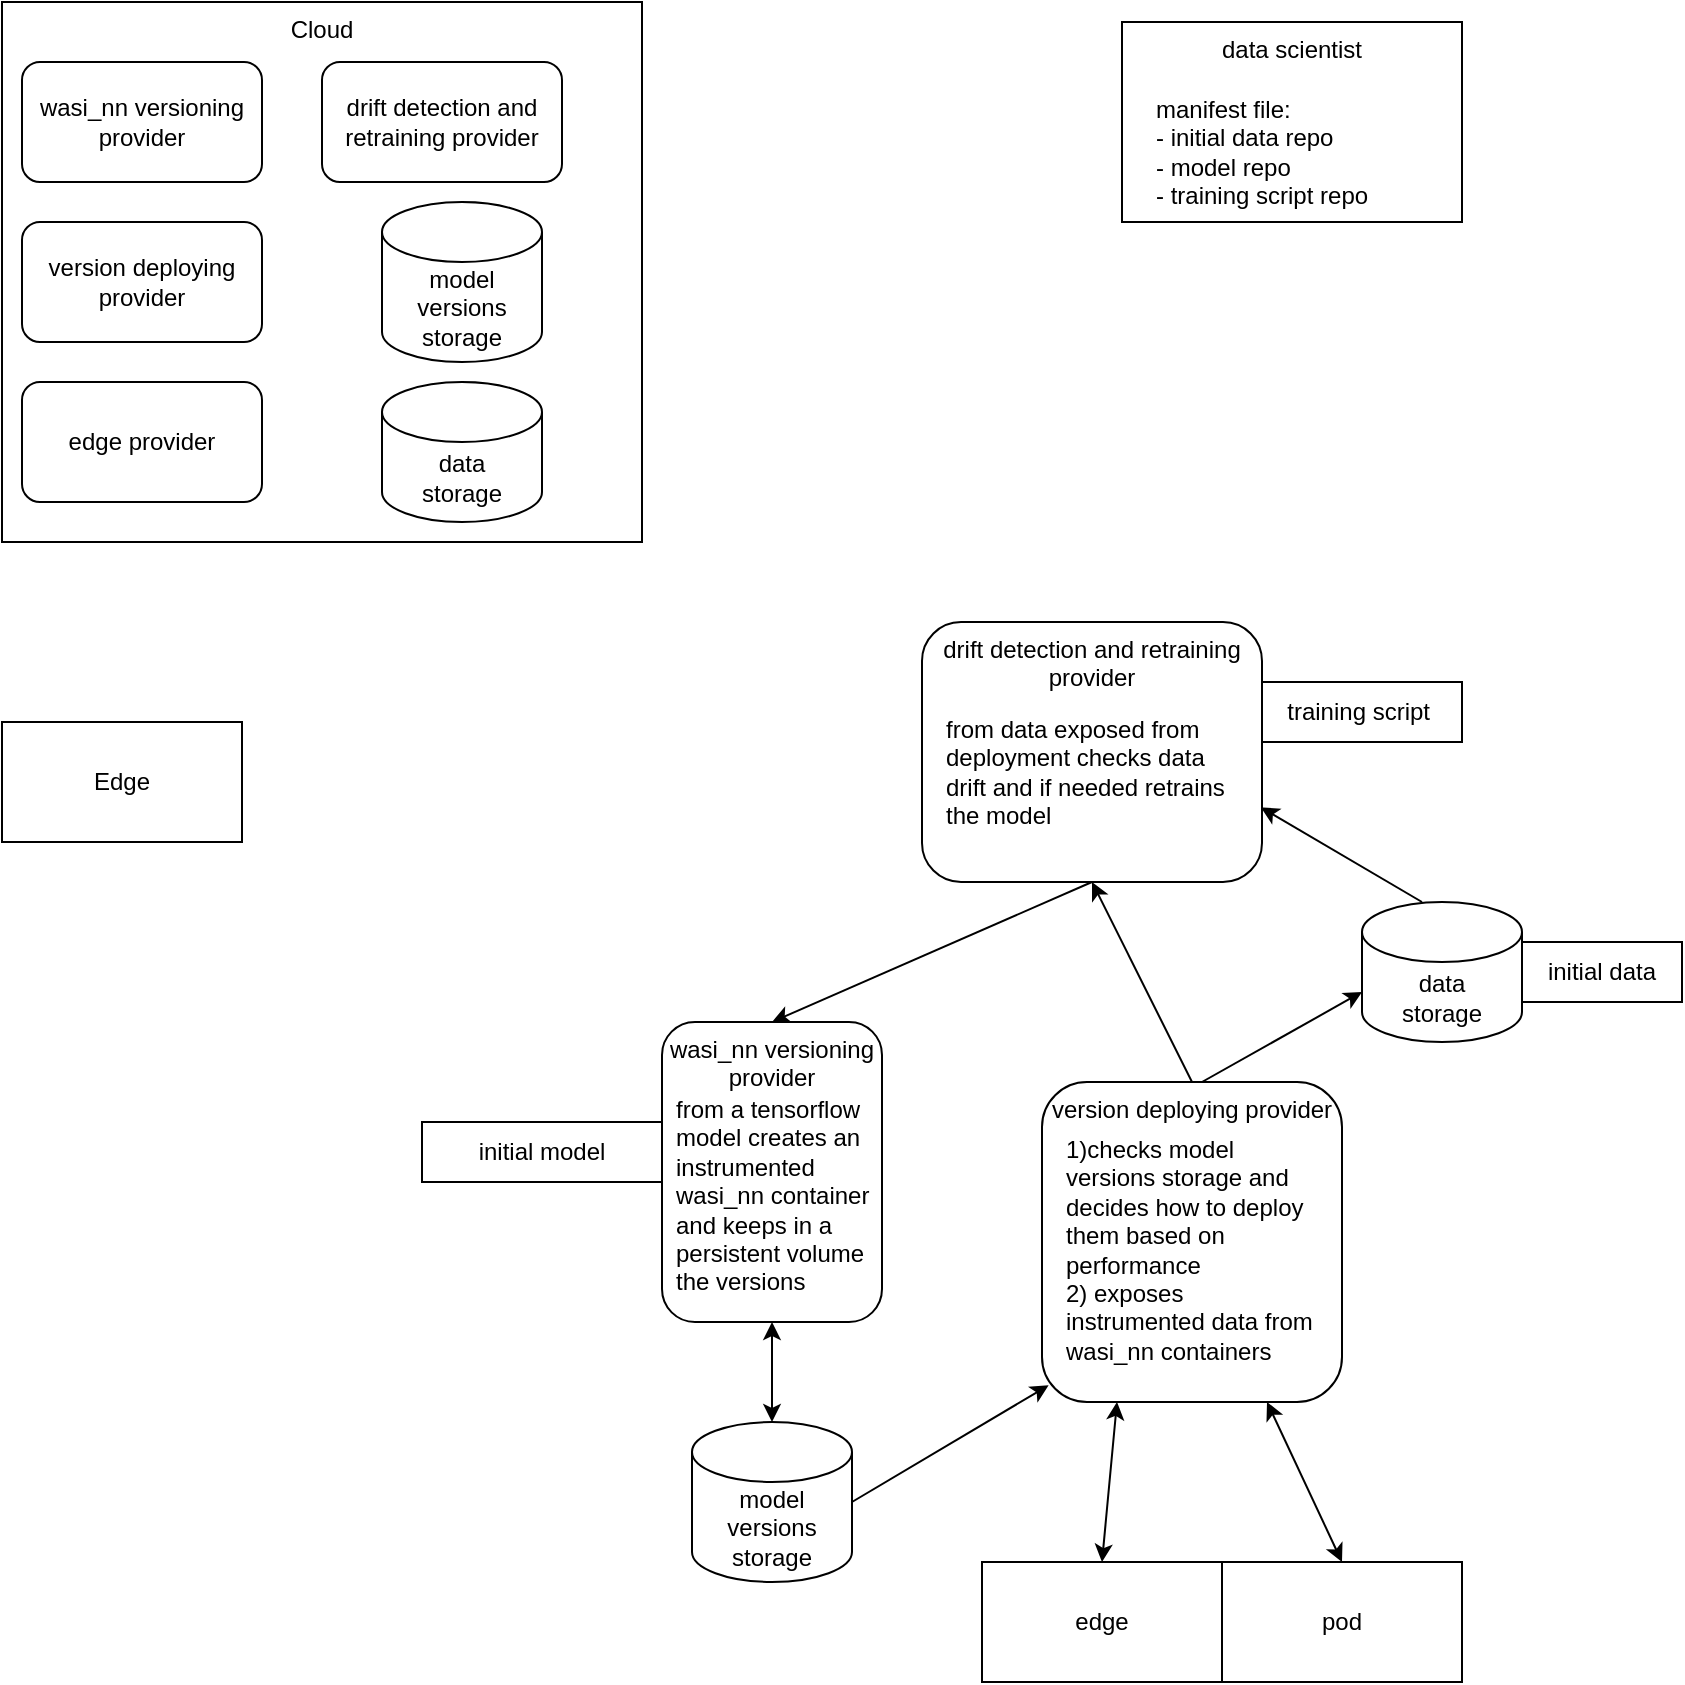 <mxfile version="24.6.3" type="github">
  <diagram name="Pagina-1" id="XoBFGh6OX1IV-2UFjDrJ">
    <mxGraphModel dx="956" dy="518" grid="1" gridSize="10" guides="1" tooltips="1" connect="1" arrows="1" fold="1" page="1" pageScale="1" pageWidth="827" pageHeight="1169" math="0" shadow="0">
      <root>
        <mxCell id="0" />
        <mxCell id="1" parent="0" />
        <mxCell id="06Wwgs4prVSjVDr-wI6p-1" value="Cloud" style="rounded=0;whiteSpace=wrap;html=1;verticalAlign=top;" vertex="1" parent="1">
          <mxGeometry x="40" y="30" width="320" height="270" as="geometry" />
        </mxCell>
        <mxCell id="06Wwgs4prVSjVDr-wI6p-2" value="data scientist" style="rounded=0;whiteSpace=wrap;html=1;verticalAlign=top;" vertex="1" parent="1">
          <mxGeometry x="600" y="40" width="170" height="100" as="geometry" />
        </mxCell>
        <mxCell id="06Wwgs4prVSjVDr-wI6p-3" value="&lt;div&gt;manifest file:&lt;/div&gt;- initial data repo&lt;div&gt;- model repo&lt;/div&gt;&lt;div&gt;- training script repo&lt;/div&gt;" style="text;html=1;align=left;verticalAlign=top;whiteSpace=wrap;rounded=0;" vertex="1" parent="1">
          <mxGeometry x="615" y="70" width="145" height="70" as="geometry" />
        </mxCell>
        <mxCell id="06Wwgs4prVSjVDr-wI6p-9" value="wasi_nn versioning provider" style="rounded=1;whiteSpace=wrap;html=1;" vertex="1" parent="1">
          <mxGeometry x="50" y="60" width="120" height="60" as="geometry" />
        </mxCell>
        <mxCell id="06Wwgs4prVSjVDr-wI6p-17" value="wasi_nn versioning provider" style="rounded=1;whiteSpace=wrap;html=1;verticalAlign=top;" vertex="1" parent="1">
          <mxGeometry x="370" y="540" width="110" height="150" as="geometry" />
        </mxCell>
        <mxCell id="06Wwgs4prVSjVDr-wI6p-18" value="from a tensorflow model creates an instrumented wasi_nn container and keeps in a persistent volume the versions" style="text;html=1;align=left;verticalAlign=top;whiteSpace=wrap;rounded=0;" vertex="1" parent="1">
          <mxGeometry x="375" y="570" width="100" height="120" as="geometry" />
        </mxCell>
        <mxCell id="06Wwgs4prVSjVDr-wI6p-19" value="version deploying provider" style="rounded=1;whiteSpace=wrap;html=1;" vertex="1" parent="1">
          <mxGeometry x="50" y="140" width="120" height="60" as="geometry" />
        </mxCell>
        <mxCell id="06Wwgs4prVSjVDr-wI6p-20" value="drift detection and retraining provider" style="rounded=1;whiteSpace=wrap;html=1;" vertex="1" parent="1">
          <mxGeometry x="200" y="60" width="120" height="60" as="geometry" />
        </mxCell>
        <mxCell id="06Wwgs4prVSjVDr-wI6p-21" value="model versions storage" style="shape=cylinder3;whiteSpace=wrap;html=1;boundedLbl=1;backgroundOutline=1;size=15;" vertex="1" parent="1">
          <mxGeometry x="230" y="130" width="80" height="80" as="geometry" />
        </mxCell>
        <mxCell id="06Wwgs4prVSjVDr-wI6p-23" value="edge provider" style="rounded=1;whiteSpace=wrap;html=1;" vertex="1" parent="1">
          <mxGeometry x="50" y="220" width="120" height="60" as="geometry" />
        </mxCell>
        <mxCell id="06Wwgs4prVSjVDr-wI6p-25" value="Edge" style="rounded=0;whiteSpace=wrap;html=1;" vertex="1" parent="1">
          <mxGeometry x="40" y="390" width="120" height="60" as="geometry" />
        </mxCell>
        <mxCell id="06Wwgs4prVSjVDr-wI6p-26" value="data&lt;div&gt;storage&lt;/div&gt;" style="shape=cylinder3;whiteSpace=wrap;html=1;boundedLbl=1;backgroundOutline=1;size=15;" vertex="1" parent="1">
          <mxGeometry x="230" y="220" width="80" height="70" as="geometry" />
        </mxCell>
        <mxCell id="06Wwgs4prVSjVDr-wI6p-27" value="model versions storage" style="shape=cylinder3;whiteSpace=wrap;html=1;boundedLbl=1;backgroundOutline=1;size=15;" vertex="1" parent="1">
          <mxGeometry x="385" y="740" width="80" height="80" as="geometry" />
        </mxCell>
        <mxCell id="06Wwgs4prVSjVDr-wI6p-29" value="" style="endArrow=classic;startArrow=classic;html=1;rounded=0;entryX=0.5;entryY=1;entryDx=0;entryDy=0;" edge="1" parent="1" source="06Wwgs4prVSjVDr-wI6p-27" target="06Wwgs4prVSjVDr-wI6p-18">
          <mxGeometry width="50" height="50" relative="1" as="geometry">
            <mxPoint x="420" y="760" as="sourcePoint" />
            <mxPoint x="470" y="710" as="targetPoint" />
          </mxGeometry>
        </mxCell>
        <mxCell id="06Wwgs4prVSjVDr-wI6p-30" value="drift detection and retraining provider" style="rounded=1;whiteSpace=wrap;html=1;verticalAlign=top;" vertex="1" parent="1">
          <mxGeometry x="500" y="340" width="170" height="130" as="geometry" />
        </mxCell>
        <mxCell id="06Wwgs4prVSjVDr-wI6p-31" value="version deploying provider" style="rounded=1;whiteSpace=wrap;html=1;verticalAlign=top;" vertex="1" parent="1">
          <mxGeometry x="560" y="570" width="150" height="160" as="geometry" />
        </mxCell>
        <mxCell id="06Wwgs4prVSjVDr-wI6p-32" value="" style="endArrow=classic;html=1;rounded=0;entryX=0.5;entryY=1;entryDx=0;entryDy=0;exitX=0.5;exitY=0;exitDx=0;exitDy=0;" edge="1" parent="1" source="06Wwgs4prVSjVDr-wI6p-31" target="06Wwgs4prVSjVDr-wI6p-30">
          <mxGeometry width="50" height="50" relative="1" as="geometry">
            <mxPoint x="710" y="620" as="sourcePoint" />
            <mxPoint x="760" y="570" as="targetPoint" />
          </mxGeometry>
        </mxCell>
        <mxCell id="06Wwgs4prVSjVDr-wI6p-33" value="" style="endArrow=classic;html=1;rounded=0;exitX=0.5;exitY=1;exitDx=0;exitDy=0;entryX=0.5;entryY=0;entryDx=0;entryDy=0;" edge="1" parent="1" source="06Wwgs4prVSjVDr-wI6p-30" target="06Wwgs4prVSjVDr-wI6p-17">
          <mxGeometry width="50" height="50" relative="1" as="geometry">
            <mxPoint x="530" y="610" as="sourcePoint" />
            <mxPoint x="580" y="560" as="targetPoint" />
          </mxGeometry>
        </mxCell>
        <mxCell id="06Wwgs4prVSjVDr-wI6p-38" value="" style="endArrow=classic;html=1;rounded=0;exitX=1;exitY=0.5;exitDx=0;exitDy=0;exitPerimeter=0;entryX=0.022;entryY=0.948;entryDx=0;entryDy=0;entryPerimeter=0;" edge="1" parent="1" source="06Wwgs4prVSjVDr-wI6p-27" target="06Wwgs4prVSjVDr-wI6p-31">
          <mxGeometry width="50" height="50" relative="1" as="geometry">
            <mxPoint x="490" y="780" as="sourcePoint" />
            <mxPoint x="570" y="800" as="targetPoint" />
          </mxGeometry>
        </mxCell>
        <mxCell id="06Wwgs4prVSjVDr-wI6p-39" value="" style="endArrow=classic;startArrow=classic;html=1;rounded=0;entryX=0.25;entryY=1;entryDx=0;entryDy=0;" edge="1" parent="1" target="06Wwgs4prVSjVDr-wI6p-31">
          <mxGeometry width="50" height="50" relative="1" as="geometry">
            <mxPoint x="590" y="810" as="sourcePoint" />
            <mxPoint x="640" y="760" as="targetPoint" />
          </mxGeometry>
        </mxCell>
        <mxCell id="06Wwgs4prVSjVDr-wI6p-40" value="" style="endArrow=classic;startArrow=classic;html=1;rounded=0;exitX=0.75;exitY=1;exitDx=0;exitDy=0;" edge="1" parent="1" source="06Wwgs4prVSjVDr-wI6p-31">
          <mxGeometry width="50" height="50" relative="1" as="geometry">
            <mxPoint x="670" y="820" as="sourcePoint" />
            <mxPoint x="710" y="810" as="targetPoint" />
          </mxGeometry>
        </mxCell>
        <mxCell id="06Wwgs4prVSjVDr-wI6p-42" value="edge" style="rounded=0;whiteSpace=wrap;html=1;" vertex="1" parent="1">
          <mxGeometry x="530" y="810" width="120" height="60" as="geometry" />
        </mxCell>
        <mxCell id="06Wwgs4prVSjVDr-wI6p-43" value="pod" style="rounded=0;whiteSpace=wrap;html=1;" vertex="1" parent="1">
          <mxGeometry x="650" y="810" width="120" height="60" as="geometry" />
        </mxCell>
        <mxCell id="06Wwgs4prVSjVDr-wI6p-44" value="1)checks model versions storage and decides how to deploy them based on performance&lt;div&gt;2) exposes instrumented data from wasi_nn containers&lt;/div&gt;" style="text;html=1;align=left;verticalAlign=top;whiteSpace=wrap;rounded=0;" vertex="1" parent="1">
          <mxGeometry x="570" y="590" width="130" height="130" as="geometry" />
        </mxCell>
        <mxCell id="06Wwgs4prVSjVDr-wI6p-45" value="from data exposed from deployment checks data drift and if needed retrains the model" style="text;html=1;align=left;verticalAlign=top;whiteSpace=wrap;rounded=0;" vertex="1" parent="1">
          <mxGeometry x="510" y="380" width="150" height="80" as="geometry" />
        </mxCell>
        <mxCell id="06Wwgs4prVSjVDr-wI6p-46" value="data&lt;div&gt;storage&lt;/div&gt;" style="shape=cylinder3;whiteSpace=wrap;html=1;boundedLbl=1;backgroundOutline=1;size=15;" vertex="1" parent="1">
          <mxGeometry x="720" y="480" width="80" height="70" as="geometry" />
        </mxCell>
        <mxCell id="06Wwgs4prVSjVDr-wI6p-50" value="" style="endArrow=classic;html=1;rounded=0;entryX=0;entryY=0;entryDx=0;entryDy=45;entryPerimeter=0;" edge="1" parent="1" target="06Wwgs4prVSjVDr-wI6p-46">
          <mxGeometry width="50" height="50" relative="1" as="geometry">
            <mxPoint x="640" y="570" as="sourcePoint" />
            <mxPoint x="690" y="520" as="targetPoint" />
          </mxGeometry>
        </mxCell>
        <mxCell id="06Wwgs4prVSjVDr-wI6p-51" value="" style="endArrow=classic;html=1;rounded=0;entryX=0.997;entryY=0.713;entryDx=0;entryDy=0;entryPerimeter=0;" edge="1" parent="1" target="06Wwgs4prVSjVDr-wI6p-30">
          <mxGeometry width="50" height="50" relative="1" as="geometry">
            <mxPoint x="750" y="480" as="sourcePoint" />
            <mxPoint x="800" y="430" as="targetPoint" />
          </mxGeometry>
        </mxCell>
        <mxCell id="06Wwgs4prVSjVDr-wI6p-52" value="training script&amp;nbsp;" style="rounded=0;whiteSpace=wrap;html=1;" vertex="1" parent="1">
          <mxGeometry x="670" y="370" width="100" height="30" as="geometry" />
        </mxCell>
        <mxCell id="06Wwgs4prVSjVDr-wI6p-53" value="initial model" style="rounded=0;whiteSpace=wrap;html=1;" vertex="1" parent="1">
          <mxGeometry x="250" y="590" width="120" height="30" as="geometry" />
        </mxCell>
        <mxCell id="06Wwgs4prVSjVDr-wI6p-54" value="initial data" style="rounded=0;whiteSpace=wrap;html=1;" vertex="1" parent="1">
          <mxGeometry x="800" y="500" width="80" height="30" as="geometry" />
        </mxCell>
      </root>
    </mxGraphModel>
  </diagram>
</mxfile>
